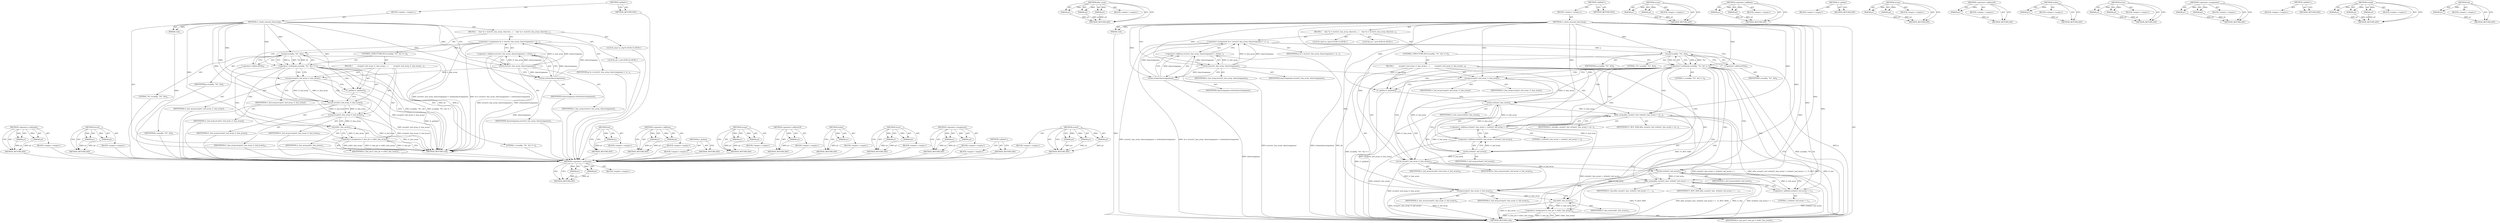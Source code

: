 digraph "eol" {
vulnerable_84 [label=<(METHOD,&lt;operator&gt;.notEquals)>];
vulnerable_85 [label=<(PARAM,p1)>];
vulnerable_86 [label=<(PARAM,p2)>];
vulnerable_87 [label=<(BLOCK,&lt;empty&gt;,&lt;empty&gt;)>];
vulnerable_88 [label=<(METHOD_RETURN,ANY)>];
vulnerable_107 [label=<(METHOD,strcat)>];
vulnerable_108 [label=<(PARAM,p1)>];
vulnerable_109 [label=<(PARAM,p2)>];
vulnerable_110 [label=<(BLOCK,&lt;empty&gt;,&lt;empty&gt;)>];
vulnerable_111 [label=<(METHOD_RETURN,ANY)>];
vulnerable_6 [label=<(METHOD,&lt;global&gt;)<SUB>1</SUB>>];
vulnerable_7 [label=<(BLOCK,&lt;empty&gt;,&lt;empty&gt;)<SUB>1</SUB>>];
vulnerable_8 [label=<(METHOD,t1_check_unusual_charstring)<SUB>1</SUB>>];
vulnerable_9 [label=<(PARAM,void)<SUB>1</SUB>>];
vulnerable_10 [label=<(BLOCK,{
    char *p = strstr(t1_line_array, charstrin...,{
    char *p = strstr(t1_line_array, charstrin...)<SUB>2</SUB>>];
vulnerable_11 [label="<(LOCAL,char* p: char*)<SUB>3</SUB>>"];
vulnerable_12 [label=<(&lt;operator&gt;.assignment,*p = strstr(t1_line_array, charstringname) + st...)<SUB>3</SUB>>];
vulnerable_13 [label=<(IDENTIFIER,p,*p = strstr(t1_line_array, charstringname) + st...)<SUB>3</SUB>>];
vulnerable_14 [label=<(&lt;operator&gt;.addition,strstr(t1_line_array, charstringname) + strlen(...)<SUB>3</SUB>>];
vulnerable_15 [label=<(strstr,strstr(t1_line_array, charstringname))<SUB>3</SUB>>];
vulnerable_16 [label=<(IDENTIFIER,t1_line_array,strstr(t1_line_array, charstringname))<SUB>3</SUB>>];
vulnerable_17 [label=<(IDENTIFIER,charstringname,strstr(t1_line_array, charstringname))<SUB>3</SUB>>];
vulnerable_18 [label=<(strlen,strlen(charstringname))<SUB>3</SUB>>];
vulnerable_19 [label=<(IDENTIFIER,charstringname,strlen(charstringname))<SUB>3</SUB>>];
vulnerable_20 [label="<(LOCAL,int i: int)<SUB>4</SUB>>"];
vulnerable_21 [label=<(CONTROL_STRUCTURE,IF,if (sscanf(p, &quot;%i&quot;, &amp;i) != 1))<SUB>6</SUB>>];
vulnerable_22 [label=<(&lt;operator&gt;.notEquals,sscanf(p, &quot;%i&quot;, &amp;i) != 1)<SUB>6</SUB>>];
vulnerable_23 [label=<(sscanf,sscanf(p, &quot;%i&quot;, &amp;i))<SUB>6</SUB>>];
vulnerable_24 [label=<(IDENTIFIER,p,sscanf(p, &quot;%i&quot;, &amp;i))<SUB>6</SUB>>];
vulnerable_25 [label=<(LITERAL,&quot;%i&quot;,sscanf(p, &quot;%i&quot;, &amp;i))<SUB>6</SUB>>];
vulnerable_26 [label=<(&lt;operator&gt;.addressOf,&amp;i)<SUB>6</SUB>>];
vulnerable_27 [label=<(IDENTIFIER,i,sscanf(p, &quot;%i&quot;, &amp;i))<SUB>6</SUB>>];
vulnerable_28 [label=<(LITERAL,1,sscanf(p, &quot;%i&quot;, &amp;i) != 1)<SUB>6</SUB>>];
vulnerable_29 [label=<(BLOCK,{
         strcpy(t1_buf_array, t1_line_array);...,{
         strcpy(t1_buf_array, t1_line_array);...)<SUB>6</SUB>>];
vulnerable_30 [label=<(strcpy,strcpy(t1_buf_array, t1_line_array))<SUB>7</SUB>>];
vulnerable_31 [label=<(IDENTIFIER,t1_buf_array,strcpy(t1_buf_array, t1_line_array))<SUB>7</SUB>>];
vulnerable_32 [label=<(IDENTIFIER,t1_line_array,strcpy(t1_buf_array, t1_line_array))<SUB>7</SUB>>];
vulnerable_33 [label=<(t1_getline,t1_getline())<SUB>8</SUB>>];
vulnerable_34 [label=<(strcat,strcat(t1_buf_array, t1_line_array))<SUB>9</SUB>>];
vulnerable_35 [label=<(IDENTIFIER,t1_buf_array,strcat(t1_buf_array, t1_line_array))<SUB>9</SUB>>];
vulnerable_36 [label=<(IDENTIFIER,t1_line_array,strcat(t1_buf_array, t1_line_array))<SUB>9</SUB>>];
vulnerable_37 [label=<(strcpy,strcpy(t1_line_array, t1_buf_array))<SUB>10</SUB>>];
vulnerable_38 [label=<(IDENTIFIER,t1_line_array,strcpy(t1_line_array, t1_buf_array))<SUB>10</SUB>>];
vulnerable_39 [label=<(IDENTIFIER,t1_buf_array,strcpy(t1_line_array, t1_buf_array))<SUB>10</SUB>>];
vulnerable_40 [label=<(&lt;operator&gt;.assignment,t1_line_ptr = eol(t1_line_array))<SUB>11</SUB>>];
vulnerable_41 [label=<(IDENTIFIER,t1_line_ptr,t1_line_ptr = eol(t1_line_array))<SUB>11</SUB>>];
vulnerable_42 [label=<(eol,eol(t1_line_array))<SUB>11</SUB>>];
vulnerable_43 [label=<(IDENTIFIER,t1_line_array,eol(t1_line_array))<SUB>11</SUB>>];
vulnerable_44 [label=<(METHOD_RETURN,void)<SUB>1</SUB>>];
vulnerable_46 [label=<(METHOD_RETURN,ANY)<SUB>1</SUB>>];
vulnerable_112 [label=<(METHOD,eol)>];
vulnerable_113 [label=<(PARAM,p1)>];
vulnerable_114 [label=<(BLOCK,&lt;empty&gt;,&lt;empty&gt;)>];
vulnerable_115 [label=<(METHOD_RETURN,ANY)>];
vulnerable_70 [label=<(METHOD,&lt;operator&gt;.addition)>];
vulnerable_71 [label=<(PARAM,p1)>];
vulnerable_72 [label=<(PARAM,p2)>];
vulnerable_73 [label=<(BLOCK,&lt;empty&gt;,&lt;empty&gt;)>];
vulnerable_74 [label=<(METHOD_RETURN,ANY)>];
vulnerable_104 [label=<(METHOD,t1_getline)>];
vulnerable_105 [label=<(BLOCK,&lt;empty&gt;,&lt;empty&gt;)>];
vulnerable_106 [label=<(METHOD_RETURN,ANY)>];
vulnerable_99 [label=<(METHOD,strcpy)>];
vulnerable_100 [label=<(PARAM,p1)>];
vulnerable_101 [label=<(PARAM,p2)>];
vulnerable_102 [label=<(BLOCK,&lt;empty&gt;,&lt;empty&gt;)>];
vulnerable_103 [label=<(METHOD_RETURN,ANY)>];
vulnerable_95 [label=<(METHOD,&lt;operator&gt;.addressOf)>];
vulnerable_96 [label=<(PARAM,p1)>];
vulnerable_97 [label=<(BLOCK,&lt;empty&gt;,&lt;empty&gt;)>];
vulnerable_98 [label=<(METHOD_RETURN,ANY)>];
vulnerable_80 [label=<(METHOD,strlen)>];
vulnerable_81 [label=<(PARAM,p1)>];
vulnerable_82 [label=<(BLOCK,&lt;empty&gt;,&lt;empty&gt;)>];
vulnerable_83 [label=<(METHOD_RETURN,ANY)>];
vulnerable_75 [label=<(METHOD,strstr)>];
vulnerable_76 [label=<(PARAM,p1)>];
vulnerable_77 [label=<(PARAM,p2)>];
vulnerable_78 [label=<(BLOCK,&lt;empty&gt;,&lt;empty&gt;)>];
vulnerable_79 [label=<(METHOD_RETURN,ANY)>];
vulnerable_65 [label=<(METHOD,&lt;operator&gt;.assignment)>];
vulnerable_66 [label=<(PARAM,p1)>];
vulnerable_67 [label=<(PARAM,p2)>];
vulnerable_68 [label=<(BLOCK,&lt;empty&gt;,&lt;empty&gt;)>];
vulnerable_69 [label=<(METHOD_RETURN,ANY)>];
vulnerable_59 [label=<(METHOD,&lt;global&gt;)<SUB>1</SUB>>];
vulnerable_60 [label=<(BLOCK,&lt;empty&gt;,&lt;empty&gt;)>];
vulnerable_61 [label=<(METHOD_RETURN,ANY)>];
vulnerable_89 [label=<(METHOD,sscanf)>];
vulnerable_90 [label=<(PARAM,p1)>];
vulnerable_91 [label=<(PARAM,p2)>];
vulnerable_92 [label=<(PARAM,p3)>];
vulnerable_93 [label=<(BLOCK,&lt;empty&gt;,&lt;empty&gt;)>];
vulnerable_94 [label=<(METHOD_RETURN,ANY)>];
fixed_101 [label=<(METHOD,&lt;operator&gt;.notEquals)>];
fixed_102 [label=<(PARAM,p1)>];
fixed_103 [label=<(PARAM,p2)>];
fixed_104 [label=<(BLOCK,&lt;empty&gt;,&lt;empty&gt;)>];
fixed_105 [label=<(METHOD_RETURN,ANY)>];
fixed_124 [label=<(METHOD,alloc_array)>];
fixed_125 [label=<(PARAM,p1)>];
fixed_126 [label=<(PARAM,p2)>];
fixed_127 [label=<(PARAM,p3)>];
fixed_128 [label=<(BLOCK,&lt;empty&gt;,&lt;empty&gt;)>];
fixed_129 [label=<(METHOD_RETURN,ANY)>];
fixed_6 [label=<(METHOD,&lt;global&gt;)<SUB>1</SUB>>];
fixed_7 [label=<(BLOCK,&lt;empty&gt;,&lt;empty&gt;)<SUB>1</SUB>>];
fixed_8 [label=<(METHOD,t1_check_unusual_charstring)<SUB>1</SUB>>];
fixed_9 [label=<(PARAM,void)<SUB>1</SUB>>];
fixed_10 [label=<(BLOCK,{
    char *p = strstr(t1_line_array, charstrin...,{
    char *p = strstr(t1_line_array, charstrin...)<SUB>2</SUB>>];
fixed_11 [label="<(LOCAL,char* p: char*)<SUB>3</SUB>>"];
fixed_12 [label=<(&lt;operator&gt;.assignment,*p = strstr(t1_line_array, charstringname) + st...)<SUB>3</SUB>>];
fixed_13 [label=<(IDENTIFIER,p,*p = strstr(t1_line_array, charstringname) + st...)<SUB>3</SUB>>];
fixed_14 [label=<(&lt;operator&gt;.addition,strstr(t1_line_array, charstringname) + strlen(...)<SUB>3</SUB>>];
fixed_15 [label=<(strstr,strstr(t1_line_array, charstringname))<SUB>3</SUB>>];
fixed_16 [label=<(IDENTIFIER,t1_line_array,strstr(t1_line_array, charstringname))<SUB>3</SUB>>];
fixed_17 [label=<(IDENTIFIER,charstringname,strstr(t1_line_array, charstringname))<SUB>3</SUB>>];
fixed_18 [label=<(strlen,strlen(charstringname))<SUB>3</SUB>>];
fixed_19 [label=<(IDENTIFIER,charstringname,strlen(charstringname))<SUB>3</SUB>>];
fixed_20 [label="<(LOCAL,int i: int)<SUB>4</SUB>>"];
fixed_21 [label=<(CONTROL_STRUCTURE,IF,if (sscanf(p, &quot;%i&quot;, &amp;i) != 1))<SUB>6</SUB>>];
fixed_22 [label=<(&lt;operator&gt;.notEquals,sscanf(p, &quot;%i&quot;, &amp;i) != 1)<SUB>6</SUB>>];
fixed_23 [label=<(sscanf,sscanf(p, &quot;%i&quot;, &amp;i))<SUB>6</SUB>>];
fixed_24 [label=<(IDENTIFIER,p,sscanf(p, &quot;%i&quot;, &amp;i))<SUB>6</SUB>>];
fixed_25 [label=<(LITERAL,&quot;%i&quot;,sscanf(p, &quot;%i&quot;, &amp;i))<SUB>6</SUB>>];
fixed_26 [label=<(&lt;operator&gt;.addressOf,&amp;i)<SUB>6</SUB>>];
fixed_27 [label=<(IDENTIFIER,i,sscanf(p, &quot;%i&quot;, &amp;i))<SUB>6</SUB>>];
fixed_28 [label=<(LITERAL,1,sscanf(p, &quot;%i&quot;, &amp;i) != 1)<SUB>6</SUB>>];
fixed_29 [label=<(BLOCK,{
         strcpy(t1_buf_array, t1_line_array);...,{
         strcpy(t1_buf_array, t1_line_array);...)<SUB>6</SUB>>];
fixed_30 [label=<(strcpy,strcpy(t1_buf_array, t1_line_array))<SUB>7</SUB>>];
fixed_31 [label=<(IDENTIFIER,t1_buf_array,strcpy(t1_buf_array, t1_line_array))<SUB>7</SUB>>];
fixed_32 [label=<(IDENTIFIER,t1_line_array,strcpy(t1_buf_array, t1_line_array))<SUB>7</SUB>>];
fixed_33 [label=<(t1_getline,t1_getline())<SUB>8</SUB>>];
fixed_34 [label=<(alloc_array,alloc_array(t1_buf, strlen(t1_line_array) + str...)<SUB>9</SUB>>];
fixed_35 [label=<(IDENTIFIER,t1_buf,alloc_array(t1_buf, strlen(t1_line_array) + str...)<SUB>9</SUB>>];
fixed_36 [label=<(&lt;operator&gt;.addition,strlen(t1_line_array) + strlen(t1_buf_array) + 1)<SUB>9</SUB>>];
fixed_37 [label=<(&lt;operator&gt;.addition,strlen(t1_line_array) + strlen(t1_buf_array))<SUB>9</SUB>>];
fixed_38 [label=<(strlen,strlen(t1_line_array))<SUB>9</SUB>>];
fixed_39 [label=<(IDENTIFIER,t1_line_array,strlen(t1_line_array))<SUB>9</SUB>>];
fixed_40 [label=<(strlen,strlen(t1_buf_array))<SUB>9</SUB>>];
fixed_41 [label=<(IDENTIFIER,t1_buf_array,strlen(t1_buf_array))<SUB>9</SUB>>];
fixed_42 [label=<(LITERAL,1,strlen(t1_line_array) + strlen(t1_buf_array) + 1)<SUB>9</SUB>>];
fixed_43 [label=<(IDENTIFIER,T1_BUF_SIZE,alloc_array(t1_buf, strlen(t1_line_array) + str...)<SUB>9</SUB>>];
fixed_44 [label=<(strcat,strcat(t1_buf_array, t1_line_array))<SUB>10</SUB>>];
fixed_45 [label=<(IDENTIFIER,t1_buf_array,strcat(t1_buf_array, t1_line_array))<SUB>10</SUB>>];
fixed_46 [label=<(IDENTIFIER,t1_line_array,strcat(t1_buf_array, t1_line_array))<SUB>10</SUB>>];
fixed_47 [label=<(alloc_array,alloc_array(t1_line, strlen(t1_buf_array) + 1, ...)<SUB>11</SUB>>];
fixed_48 [label=<(IDENTIFIER,t1_line,alloc_array(t1_line, strlen(t1_buf_array) + 1, ...)<SUB>11</SUB>>];
fixed_49 [label=<(&lt;operator&gt;.addition,strlen(t1_buf_array) + 1)<SUB>11</SUB>>];
fixed_50 [label=<(strlen,strlen(t1_buf_array))<SUB>11</SUB>>];
fixed_51 [label=<(IDENTIFIER,t1_buf_array,strlen(t1_buf_array))<SUB>11</SUB>>];
fixed_52 [label=<(LITERAL,1,strlen(t1_buf_array) + 1)<SUB>11</SUB>>];
fixed_53 [label=<(IDENTIFIER,T1_BUF_SIZE,alloc_array(t1_line, strlen(t1_buf_array) + 1, ...)<SUB>11</SUB>>];
fixed_54 [label=<(strcpy,strcpy(t1_line_array, t1_buf_array))<SUB>12</SUB>>];
fixed_55 [label=<(IDENTIFIER,t1_line_array,strcpy(t1_line_array, t1_buf_array))<SUB>12</SUB>>];
fixed_56 [label=<(IDENTIFIER,t1_buf_array,strcpy(t1_line_array, t1_buf_array))<SUB>12</SUB>>];
fixed_57 [label=<(&lt;operator&gt;.assignment,t1_line_ptr = eol(t1_line_array))<SUB>13</SUB>>];
fixed_58 [label=<(IDENTIFIER,t1_line_ptr,t1_line_ptr = eol(t1_line_array))<SUB>13</SUB>>];
fixed_59 [label=<(eol,eol(t1_line_array))<SUB>13</SUB>>];
fixed_60 [label=<(IDENTIFIER,t1_line_array,eol(t1_line_array))<SUB>13</SUB>>];
fixed_61 [label=<(METHOD_RETURN,void)<SUB>1</SUB>>];
fixed_63 [label=<(METHOD_RETURN,ANY)<SUB>1</SUB>>];
fixed_130 [label=<(METHOD,strcat)>];
fixed_131 [label=<(PARAM,p1)>];
fixed_132 [label=<(PARAM,p2)>];
fixed_133 [label=<(BLOCK,&lt;empty&gt;,&lt;empty&gt;)>];
fixed_134 [label=<(METHOD_RETURN,ANY)>];
fixed_87 [label=<(METHOD,&lt;operator&gt;.addition)>];
fixed_88 [label=<(PARAM,p1)>];
fixed_89 [label=<(PARAM,p2)>];
fixed_90 [label=<(BLOCK,&lt;empty&gt;,&lt;empty&gt;)>];
fixed_91 [label=<(METHOD_RETURN,ANY)>];
fixed_121 [label=<(METHOD,t1_getline)>];
fixed_122 [label=<(BLOCK,&lt;empty&gt;,&lt;empty&gt;)>];
fixed_123 [label=<(METHOD_RETURN,ANY)>];
fixed_116 [label=<(METHOD,strcpy)>];
fixed_117 [label=<(PARAM,p1)>];
fixed_118 [label=<(PARAM,p2)>];
fixed_119 [label=<(BLOCK,&lt;empty&gt;,&lt;empty&gt;)>];
fixed_120 [label=<(METHOD_RETURN,ANY)>];
fixed_112 [label=<(METHOD,&lt;operator&gt;.addressOf)>];
fixed_113 [label=<(PARAM,p1)>];
fixed_114 [label=<(BLOCK,&lt;empty&gt;,&lt;empty&gt;)>];
fixed_115 [label=<(METHOD_RETURN,ANY)>];
fixed_97 [label=<(METHOD,strlen)>];
fixed_98 [label=<(PARAM,p1)>];
fixed_99 [label=<(BLOCK,&lt;empty&gt;,&lt;empty&gt;)>];
fixed_100 [label=<(METHOD_RETURN,ANY)>];
fixed_92 [label=<(METHOD,strstr)>];
fixed_93 [label=<(PARAM,p1)>];
fixed_94 [label=<(PARAM,p2)>];
fixed_95 [label=<(BLOCK,&lt;empty&gt;,&lt;empty&gt;)>];
fixed_96 [label=<(METHOD_RETURN,ANY)>];
fixed_82 [label=<(METHOD,&lt;operator&gt;.assignment)>];
fixed_83 [label=<(PARAM,p1)>];
fixed_84 [label=<(PARAM,p2)>];
fixed_85 [label=<(BLOCK,&lt;empty&gt;,&lt;empty&gt;)>];
fixed_86 [label=<(METHOD_RETURN,ANY)>];
fixed_76 [label=<(METHOD,&lt;global&gt;)<SUB>1</SUB>>];
fixed_77 [label=<(BLOCK,&lt;empty&gt;,&lt;empty&gt;)>];
fixed_78 [label=<(METHOD_RETURN,ANY)>];
fixed_106 [label=<(METHOD,sscanf)>];
fixed_107 [label=<(PARAM,p1)>];
fixed_108 [label=<(PARAM,p2)>];
fixed_109 [label=<(PARAM,p3)>];
fixed_110 [label=<(BLOCK,&lt;empty&gt;,&lt;empty&gt;)>];
fixed_111 [label=<(METHOD_RETURN,ANY)>];
fixed_135 [label=<(METHOD,eol)>];
fixed_136 [label=<(PARAM,p1)>];
fixed_137 [label=<(BLOCK,&lt;empty&gt;,&lt;empty&gt;)>];
fixed_138 [label=<(METHOD_RETURN,ANY)>];
vulnerable_84 -> vulnerable_85  [key=0, label="AST: "];
vulnerable_84 -> vulnerable_85  [key=1, label="DDG: "];
vulnerable_84 -> vulnerable_87  [key=0, label="AST: "];
vulnerable_84 -> vulnerable_86  [key=0, label="AST: "];
vulnerable_84 -> vulnerable_86  [key=1, label="DDG: "];
vulnerable_84 -> vulnerable_88  [key=0, label="AST: "];
vulnerable_84 -> vulnerable_88  [key=1, label="CFG: "];
vulnerable_85 -> vulnerable_88  [key=0, label="DDG: p1"];
vulnerable_86 -> vulnerable_88  [key=0, label="DDG: p2"];
vulnerable_87 -> fixed_101  [key=0];
vulnerable_88 -> fixed_101  [key=0];
vulnerable_107 -> vulnerable_108  [key=0, label="AST: "];
vulnerable_107 -> vulnerable_108  [key=1, label="DDG: "];
vulnerable_107 -> vulnerable_110  [key=0, label="AST: "];
vulnerable_107 -> vulnerable_109  [key=0, label="AST: "];
vulnerable_107 -> vulnerable_109  [key=1, label="DDG: "];
vulnerable_107 -> vulnerable_111  [key=0, label="AST: "];
vulnerable_107 -> vulnerable_111  [key=1, label="CFG: "];
vulnerable_108 -> vulnerable_111  [key=0, label="DDG: p1"];
vulnerable_109 -> vulnerable_111  [key=0, label="DDG: p2"];
vulnerable_110 -> fixed_101  [key=0];
vulnerable_111 -> fixed_101  [key=0];
vulnerable_6 -> vulnerable_7  [key=0, label="AST: "];
vulnerable_6 -> vulnerable_46  [key=0, label="AST: "];
vulnerable_6 -> vulnerable_46  [key=1, label="CFG: "];
vulnerable_7 -> vulnerable_8  [key=0, label="AST: "];
vulnerable_8 -> vulnerable_9  [key=0, label="AST: "];
vulnerable_8 -> vulnerable_9  [key=1, label="DDG: "];
vulnerable_8 -> vulnerable_10  [key=0, label="AST: "];
vulnerable_8 -> vulnerable_44  [key=0, label="AST: "];
vulnerable_8 -> vulnerable_15  [key=0, label="CFG: "];
vulnerable_8 -> vulnerable_15  [key=1, label="DDG: "];
vulnerable_8 -> vulnerable_22  [key=0, label="DDG: "];
vulnerable_8 -> vulnerable_33  [key=0, label="DDG: "];
vulnerable_8 -> vulnerable_18  [key=0, label="DDG: "];
vulnerable_8 -> vulnerable_23  [key=0, label="DDG: "];
vulnerable_8 -> vulnerable_30  [key=0, label="DDG: "];
vulnerable_8 -> vulnerable_34  [key=0, label="DDG: "];
vulnerable_8 -> vulnerable_37  [key=0, label="DDG: "];
vulnerable_8 -> vulnerable_42  [key=0, label="DDG: "];
vulnerable_9 -> vulnerable_44  [key=0, label="DDG: "];
vulnerable_10 -> vulnerable_11  [key=0, label="AST: "];
vulnerable_10 -> vulnerable_12  [key=0, label="AST: "];
vulnerable_10 -> vulnerable_20  [key=0, label="AST: "];
vulnerable_10 -> vulnerable_21  [key=0, label="AST: "];
vulnerable_11 -> fixed_101  [key=0];
vulnerable_12 -> vulnerable_13  [key=0, label="AST: "];
vulnerable_12 -> vulnerable_14  [key=0, label="AST: "];
vulnerable_12 -> vulnerable_26  [key=0, label="CFG: "];
vulnerable_12 -> vulnerable_44  [key=0, label="DDG: strstr(t1_line_array, charstringname) + strlen(charstringname)"];
vulnerable_12 -> vulnerable_44  [key=1, label="DDG: *p = strstr(t1_line_array, charstringname) + strlen(charstringname)"];
vulnerable_12 -> vulnerable_23  [key=0, label="DDG: p"];
vulnerable_13 -> fixed_101  [key=0];
vulnerable_14 -> vulnerable_15  [key=0, label="AST: "];
vulnerable_14 -> vulnerable_18  [key=0, label="AST: "];
vulnerable_14 -> vulnerable_12  [key=0, label="CFG: "];
vulnerable_14 -> vulnerable_44  [key=0, label="DDG: strstr(t1_line_array, charstringname)"];
vulnerable_14 -> vulnerable_44  [key=1, label="DDG: strlen(charstringname)"];
vulnerable_15 -> vulnerable_16  [key=0, label="AST: "];
vulnerable_15 -> vulnerable_17  [key=0, label="AST: "];
vulnerable_15 -> vulnerable_18  [key=0, label="CFG: "];
vulnerable_15 -> vulnerable_18  [key=1, label="DDG: charstringname"];
vulnerable_15 -> vulnerable_12  [key=0, label="DDG: t1_line_array"];
vulnerable_15 -> vulnerable_12  [key=1, label="DDG: charstringname"];
vulnerable_15 -> vulnerable_14  [key=0, label="DDG: t1_line_array"];
vulnerable_15 -> vulnerable_14  [key=1, label="DDG: charstringname"];
vulnerable_15 -> vulnerable_30  [key=0, label="DDG: t1_line_array"];
vulnerable_16 -> fixed_101  [key=0];
vulnerable_17 -> fixed_101  [key=0];
vulnerable_18 -> vulnerable_19  [key=0, label="AST: "];
vulnerable_18 -> vulnerable_14  [key=0, label="CFG: "];
vulnerable_18 -> vulnerable_14  [key=1, label="DDG: charstringname"];
vulnerable_18 -> vulnerable_44  [key=0, label="DDG: charstringname"];
vulnerable_18 -> vulnerable_12  [key=0, label="DDG: charstringname"];
vulnerable_19 -> fixed_101  [key=0];
vulnerable_20 -> fixed_101  [key=0];
vulnerable_21 -> vulnerable_22  [key=0, label="AST: "];
vulnerable_21 -> vulnerable_29  [key=0, label="AST: "];
vulnerable_22 -> vulnerable_23  [key=0, label="AST: "];
vulnerable_22 -> vulnerable_28  [key=0, label="AST: "];
vulnerable_22 -> vulnerable_44  [key=0, label="CFG: "];
vulnerable_22 -> vulnerable_44  [key=1, label="DDG: sscanf(p, &quot;%i&quot;, &amp;i)"];
vulnerable_22 -> vulnerable_44  [key=2, label="DDG: sscanf(p, &quot;%i&quot;, &amp;i) != 1"];
vulnerable_22 -> vulnerable_30  [key=0, label="CFG: "];
vulnerable_22 -> vulnerable_30  [key=1, label="CDG: "];
vulnerable_22 -> vulnerable_40  [key=0, label="CDG: "];
vulnerable_22 -> vulnerable_34  [key=0, label="CDG: "];
vulnerable_22 -> vulnerable_33  [key=0, label="CDG: "];
vulnerable_22 -> vulnerable_42  [key=0, label="CDG: "];
vulnerable_22 -> vulnerable_37  [key=0, label="CDG: "];
vulnerable_23 -> vulnerable_24  [key=0, label="AST: "];
vulnerable_23 -> vulnerable_25  [key=0, label="AST: "];
vulnerable_23 -> vulnerable_26  [key=0, label="AST: "];
vulnerable_23 -> vulnerable_22  [key=0, label="CFG: "];
vulnerable_23 -> vulnerable_22  [key=1, label="DDG: p"];
vulnerable_23 -> vulnerable_22  [key=2, label="DDG: &quot;%i&quot;"];
vulnerable_23 -> vulnerable_22  [key=3, label="DDG: &amp;i"];
vulnerable_23 -> vulnerable_44  [key=0, label="DDG: p"];
vulnerable_23 -> vulnerable_44  [key=1, label="DDG: &amp;i"];
vulnerable_24 -> fixed_101  [key=0];
vulnerable_25 -> fixed_101  [key=0];
vulnerable_26 -> vulnerable_27  [key=0, label="AST: "];
vulnerable_26 -> vulnerable_23  [key=0, label="CFG: "];
vulnerable_27 -> fixed_101  [key=0];
vulnerable_28 -> fixed_101  [key=0];
vulnerable_29 -> vulnerable_30  [key=0, label="AST: "];
vulnerable_29 -> vulnerable_33  [key=0, label="AST: "];
vulnerable_29 -> vulnerable_34  [key=0, label="AST: "];
vulnerable_29 -> vulnerable_37  [key=0, label="AST: "];
vulnerable_29 -> vulnerable_40  [key=0, label="AST: "];
vulnerable_30 -> vulnerable_31  [key=0, label="AST: "];
vulnerable_30 -> vulnerable_32  [key=0, label="AST: "];
vulnerable_30 -> vulnerable_33  [key=0, label="CFG: "];
vulnerable_30 -> vulnerable_44  [key=0, label="DDG: strcpy(t1_buf_array, t1_line_array)"];
vulnerable_30 -> vulnerable_34  [key=0, label="DDG: t1_buf_array"];
vulnerable_30 -> vulnerable_34  [key=1, label="DDG: t1_line_array"];
vulnerable_31 -> fixed_101  [key=0];
vulnerable_32 -> fixed_101  [key=0];
vulnerable_33 -> vulnerable_34  [key=0, label="CFG: "];
vulnerable_33 -> vulnerable_44  [key=0, label="DDG: t1_getline()"];
vulnerable_34 -> vulnerable_35  [key=0, label="AST: "];
vulnerable_34 -> vulnerable_36  [key=0, label="AST: "];
vulnerable_34 -> vulnerable_37  [key=0, label="CFG: "];
vulnerable_34 -> vulnerable_37  [key=1, label="DDG: t1_line_array"];
vulnerable_34 -> vulnerable_37  [key=2, label="DDG: t1_buf_array"];
vulnerable_34 -> vulnerable_44  [key=0, label="DDG: strcat(t1_buf_array, t1_line_array)"];
vulnerable_35 -> fixed_101  [key=0];
vulnerable_36 -> fixed_101  [key=0];
vulnerable_37 -> vulnerable_38  [key=0, label="AST: "];
vulnerable_37 -> vulnerable_39  [key=0, label="AST: "];
vulnerable_37 -> vulnerable_42  [key=0, label="CFG: "];
vulnerable_37 -> vulnerable_42  [key=1, label="DDG: t1_line_array"];
vulnerable_37 -> vulnerable_44  [key=0, label="DDG: t1_buf_array"];
vulnerable_37 -> vulnerable_44  [key=1, label="DDG: strcpy(t1_line_array, t1_buf_array)"];
vulnerable_38 -> fixed_101  [key=0];
vulnerable_39 -> fixed_101  [key=0];
vulnerable_40 -> vulnerable_41  [key=0, label="AST: "];
vulnerable_40 -> vulnerable_42  [key=0, label="AST: "];
vulnerable_40 -> vulnerable_44  [key=0, label="CFG: "];
vulnerable_40 -> vulnerable_44  [key=1, label="DDG: eol(t1_line_array)"];
vulnerable_40 -> vulnerable_44  [key=2, label="DDG: t1_line_ptr = eol(t1_line_array)"];
vulnerable_40 -> vulnerable_44  [key=3, label="DDG: t1_line_ptr"];
vulnerable_41 -> fixed_101  [key=0];
vulnerable_42 -> vulnerable_43  [key=0, label="AST: "];
vulnerable_42 -> vulnerable_40  [key=0, label="CFG: "];
vulnerable_42 -> vulnerable_40  [key=1, label="DDG: t1_line_array"];
vulnerable_42 -> vulnerable_44  [key=0, label="DDG: t1_line_array"];
vulnerable_43 -> fixed_101  [key=0];
vulnerable_44 -> fixed_101  [key=0];
vulnerable_46 -> fixed_101  [key=0];
vulnerable_112 -> vulnerable_113  [key=0, label="AST: "];
vulnerable_112 -> vulnerable_113  [key=1, label="DDG: "];
vulnerable_112 -> vulnerable_114  [key=0, label="AST: "];
vulnerable_112 -> vulnerable_115  [key=0, label="AST: "];
vulnerable_112 -> vulnerable_115  [key=1, label="CFG: "];
vulnerable_113 -> vulnerable_115  [key=0, label="DDG: p1"];
vulnerable_114 -> fixed_101  [key=0];
vulnerable_115 -> fixed_101  [key=0];
vulnerable_70 -> vulnerable_71  [key=0, label="AST: "];
vulnerable_70 -> vulnerable_71  [key=1, label="DDG: "];
vulnerable_70 -> vulnerable_73  [key=0, label="AST: "];
vulnerable_70 -> vulnerable_72  [key=0, label="AST: "];
vulnerable_70 -> vulnerable_72  [key=1, label="DDG: "];
vulnerable_70 -> vulnerable_74  [key=0, label="AST: "];
vulnerable_70 -> vulnerable_74  [key=1, label="CFG: "];
vulnerable_71 -> vulnerable_74  [key=0, label="DDG: p1"];
vulnerable_72 -> vulnerable_74  [key=0, label="DDG: p2"];
vulnerable_73 -> fixed_101  [key=0];
vulnerable_74 -> fixed_101  [key=0];
vulnerable_104 -> vulnerable_105  [key=0, label="AST: "];
vulnerable_104 -> vulnerable_106  [key=0, label="AST: "];
vulnerable_104 -> vulnerable_106  [key=1, label="CFG: "];
vulnerable_105 -> fixed_101  [key=0];
vulnerable_106 -> fixed_101  [key=0];
vulnerable_99 -> vulnerable_100  [key=0, label="AST: "];
vulnerable_99 -> vulnerable_100  [key=1, label="DDG: "];
vulnerable_99 -> vulnerable_102  [key=0, label="AST: "];
vulnerable_99 -> vulnerable_101  [key=0, label="AST: "];
vulnerable_99 -> vulnerable_101  [key=1, label="DDG: "];
vulnerable_99 -> vulnerable_103  [key=0, label="AST: "];
vulnerable_99 -> vulnerable_103  [key=1, label="CFG: "];
vulnerable_100 -> vulnerable_103  [key=0, label="DDG: p1"];
vulnerable_101 -> vulnerable_103  [key=0, label="DDG: p2"];
vulnerable_102 -> fixed_101  [key=0];
vulnerable_103 -> fixed_101  [key=0];
vulnerable_95 -> vulnerable_96  [key=0, label="AST: "];
vulnerable_95 -> vulnerable_96  [key=1, label="DDG: "];
vulnerable_95 -> vulnerable_97  [key=0, label="AST: "];
vulnerable_95 -> vulnerable_98  [key=0, label="AST: "];
vulnerable_95 -> vulnerable_98  [key=1, label="CFG: "];
vulnerable_96 -> vulnerable_98  [key=0, label="DDG: p1"];
vulnerable_97 -> fixed_101  [key=0];
vulnerable_98 -> fixed_101  [key=0];
vulnerable_80 -> vulnerable_81  [key=0, label="AST: "];
vulnerable_80 -> vulnerable_81  [key=1, label="DDG: "];
vulnerable_80 -> vulnerable_82  [key=0, label="AST: "];
vulnerable_80 -> vulnerable_83  [key=0, label="AST: "];
vulnerable_80 -> vulnerable_83  [key=1, label="CFG: "];
vulnerable_81 -> vulnerable_83  [key=0, label="DDG: p1"];
vulnerable_82 -> fixed_101  [key=0];
vulnerable_83 -> fixed_101  [key=0];
vulnerable_75 -> vulnerable_76  [key=0, label="AST: "];
vulnerable_75 -> vulnerable_76  [key=1, label="DDG: "];
vulnerable_75 -> vulnerable_78  [key=0, label="AST: "];
vulnerable_75 -> vulnerable_77  [key=0, label="AST: "];
vulnerable_75 -> vulnerable_77  [key=1, label="DDG: "];
vulnerable_75 -> vulnerable_79  [key=0, label="AST: "];
vulnerable_75 -> vulnerable_79  [key=1, label="CFG: "];
vulnerable_76 -> vulnerable_79  [key=0, label="DDG: p1"];
vulnerable_77 -> vulnerable_79  [key=0, label="DDG: p2"];
vulnerable_78 -> fixed_101  [key=0];
vulnerable_79 -> fixed_101  [key=0];
vulnerable_65 -> vulnerable_66  [key=0, label="AST: "];
vulnerable_65 -> vulnerable_66  [key=1, label="DDG: "];
vulnerable_65 -> vulnerable_68  [key=0, label="AST: "];
vulnerable_65 -> vulnerable_67  [key=0, label="AST: "];
vulnerable_65 -> vulnerable_67  [key=1, label="DDG: "];
vulnerable_65 -> vulnerable_69  [key=0, label="AST: "];
vulnerable_65 -> vulnerable_69  [key=1, label="CFG: "];
vulnerable_66 -> vulnerable_69  [key=0, label="DDG: p1"];
vulnerable_67 -> vulnerable_69  [key=0, label="DDG: p2"];
vulnerable_68 -> fixed_101  [key=0];
vulnerable_69 -> fixed_101  [key=0];
vulnerable_59 -> vulnerable_60  [key=0, label="AST: "];
vulnerable_59 -> vulnerable_61  [key=0, label="AST: "];
vulnerable_59 -> vulnerable_61  [key=1, label="CFG: "];
vulnerable_60 -> fixed_101  [key=0];
vulnerable_61 -> fixed_101  [key=0];
vulnerable_89 -> vulnerable_90  [key=0, label="AST: "];
vulnerable_89 -> vulnerable_90  [key=1, label="DDG: "];
vulnerable_89 -> vulnerable_93  [key=0, label="AST: "];
vulnerable_89 -> vulnerable_91  [key=0, label="AST: "];
vulnerable_89 -> vulnerable_91  [key=1, label="DDG: "];
vulnerable_89 -> vulnerable_94  [key=0, label="AST: "];
vulnerable_89 -> vulnerable_94  [key=1, label="CFG: "];
vulnerable_89 -> vulnerable_92  [key=0, label="AST: "];
vulnerable_89 -> vulnerable_92  [key=1, label="DDG: "];
vulnerable_90 -> vulnerable_94  [key=0, label="DDG: p1"];
vulnerable_91 -> vulnerable_94  [key=0, label="DDG: p2"];
vulnerable_92 -> vulnerable_94  [key=0, label="DDG: p3"];
vulnerable_93 -> fixed_101  [key=0];
vulnerable_94 -> fixed_101  [key=0];
fixed_101 -> fixed_102  [key=0, label="AST: "];
fixed_101 -> fixed_102  [key=1, label="DDG: "];
fixed_101 -> fixed_104  [key=0, label="AST: "];
fixed_101 -> fixed_103  [key=0, label="AST: "];
fixed_101 -> fixed_103  [key=1, label="DDG: "];
fixed_101 -> fixed_105  [key=0, label="AST: "];
fixed_101 -> fixed_105  [key=1, label="CFG: "];
fixed_102 -> fixed_105  [key=0, label="DDG: p1"];
fixed_103 -> fixed_105  [key=0, label="DDG: p2"];
fixed_124 -> fixed_125  [key=0, label="AST: "];
fixed_124 -> fixed_125  [key=1, label="DDG: "];
fixed_124 -> fixed_128  [key=0, label="AST: "];
fixed_124 -> fixed_126  [key=0, label="AST: "];
fixed_124 -> fixed_126  [key=1, label="DDG: "];
fixed_124 -> fixed_129  [key=0, label="AST: "];
fixed_124 -> fixed_129  [key=1, label="CFG: "];
fixed_124 -> fixed_127  [key=0, label="AST: "];
fixed_124 -> fixed_127  [key=1, label="DDG: "];
fixed_125 -> fixed_129  [key=0, label="DDG: p1"];
fixed_126 -> fixed_129  [key=0, label="DDG: p2"];
fixed_127 -> fixed_129  [key=0, label="DDG: p3"];
fixed_6 -> fixed_7  [key=0, label="AST: "];
fixed_6 -> fixed_63  [key=0, label="AST: "];
fixed_6 -> fixed_63  [key=1, label="CFG: "];
fixed_7 -> fixed_8  [key=0, label="AST: "];
fixed_8 -> fixed_9  [key=0, label="AST: "];
fixed_8 -> fixed_9  [key=1, label="DDG: "];
fixed_8 -> fixed_10  [key=0, label="AST: "];
fixed_8 -> fixed_61  [key=0, label="AST: "];
fixed_8 -> fixed_15  [key=0, label="CFG: "];
fixed_8 -> fixed_15  [key=1, label="DDG: "];
fixed_8 -> fixed_22  [key=0, label="DDG: "];
fixed_8 -> fixed_33  [key=0, label="DDG: "];
fixed_8 -> fixed_18  [key=0, label="DDG: "];
fixed_8 -> fixed_23  [key=0, label="DDG: "];
fixed_8 -> fixed_30  [key=0, label="DDG: "];
fixed_8 -> fixed_34  [key=0, label="DDG: "];
fixed_8 -> fixed_44  [key=0, label="DDG: "];
fixed_8 -> fixed_47  [key=0, label="DDG: "];
fixed_8 -> fixed_54  [key=0, label="DDG: "];
fixed_8 -> fixed_36  [key=0, label="DDG: "];
fixed_8 -> fixed_49  [key=0, label="DDG: "];
fixed_8 -> fixed_59  [key=0, label="DDG: "];
fixed_8 -> fixed_50  [key=0, label="DDG: "];
fixed_8 -> fixed_38  [key=0, label="DDG: "];
fixed_8 -> fixed_40  [key=0, label="DDG: "];
fixed_9 -> fixed_61  [key=0, label="DDG: "];
fixed_10 -> fixed_11  [key=0, label="AST: "];
fixed_10 -> fixed_12  [key=0, label="AST: "];
fixed_10 -> fixed_20  [key=0, label="AST: "];
fixed_10 -> fixed_21  [key=0, label="AST: "];
fixed_12 -> fixed_13  [key=0, label="AST: "];
fixed_12 -> fixed_14  [key=0, label="AST: "];
fixed_12 -> fixed_26  [key=0, label="CFG: "];
fixed_12 -> fixed_61  [key=0, label="DDG: strstr(t1_line_array, charstringname) + strlen(charstringname)"];
fixed_12 -> fixed_61  [key=1, label="DDG: *p = strstr(t1_line_array, charstringname) + strlen(charstringname)"];
fixed_12 -> fixed_23  [key=0, label="DDG: p"];
fixed_14 -> fixed_15  [key=0, label="AST: "];
fixed_14 -> fixed_18  [key=0, label="AST: "];
fixed_14 -> fixed_12  [key=0, label="CFG: "];
fixed_14 -> fixed_61  [key=0, label="DDG: strstr(t1_line_array, charstringname)"];
fixed_14 -> fixed_61  [key=1, label="DDG: strlen(charstringname)"];
fixed_15 -> fixed_16  [key=0, label="AST: "];
fixed_15 -> fixed_17  [key=0, label="AST: "];
fixed_15 -> fixed_18  [key=0, label="CFG: "];
fixed_15 -> fixed_18  [key=1, label="DDG: charstringname"];
fixed_15 -> fixed_12  [key=0, label="DDG: t1_line_array"];
fixed_15 -> fixed_12  [key=1, label="DDG: charstringname"];
fixed_15 -> fixed_14  [key=0, label="DDG: t1_line_array"];
fixed_15 -> fixed_14  [key=1, label="DDG: charstringname"];
fixed_15 -> fixed_30  [key=0, label="DDG: t1_line_array"];
fixed_18 -> fixed_19  [key=0, label="AST: "];
fixed_18 -> fixed_14  [key=0, label="CFG: "];
fixed_18 -> fixed_14  [key=1, label="DDG: charstringname"];
fixed_18 -> fixed_61  [key=0, label="DDG: charstringname"];
fixed_18 -> fixed_12  [key=0, label="DDG: charstringname"];
fixed_21 -> fixed_22  [key=0, label="AST: "];
fixed_21 -> fixed_29  [key=0, label="AST: "];
fixed_22 -> fixed_23  [key=0, label="AST: "];
fixed_22 -> fixed_28  [key=0, label="AST: "];
fixed_22 -> fixed_61  [key=0, label="CFG: "];
fixed_22 -> fixed_61  [key=1, label="DDG: sscanf(p, &quot;%i&quot;, &amp;i)"];
fixed_22 -> fixed_61  [key=2, label="DDG: sscanf(p, &quot;%i&quot;, &amp;i) != 1"];
fixed_22 -> fixed_30  [key=0, label="CFG: "];
fixed_22 -> fixed_30  [key=1, label="CDG: "];
fixed_22 -> fixed_47  [key=0, label="CDG: "];
fixed_22 -> fixed_34  [key=0, label="CDG: "];
fixed_22 -> fixed_49  [key=0, label="CDG: "];
fixed_22 -> fixed_33  [key=0, label="CDG: "];
fixed_22 -> fixed_57  [key=0, label="CDG: "];
fixed_22 -> fixed_36  [key=0, label="CDG: "];
fixed_22 -> fixed_37  [key=0, label="CDG: "];
fixed_22 -> fixed_38  [key=0, label="CDG: "];
fixed_22 -> fixed_40  [key=0, label="CDG: "];
fixed_22 -> fixed_50  [key=0, label="CDG: "];
fixed_22 -> fixed_59  [key=0, label="CDG: "];
fixed_22 -> fixed_44  [key=0, label="CDG: "];
fixed_22 -> fixed_54  [key=0, label="CDG: "];
fixed_23 -> fixed_24  [key=0, label="AST: "];
fixed_23 -> fixed_25  [key=0, label="AST: "];
fixed_23 -> fixed_26  [key=0, label="AST: "];
fixed_23 -> fixed_22  [key=0, label="CFG: "];
fixed_23 -> fixed_22  [key=1, label="DDG: p"];
fixed_23 -> fixed_22  [key=2, label="DDG: &quot;%i&quot;"];
fixed_23 -> fixed_22  [key=3, label="DDG: &amp;i"];
fixed_23 -> fixed_61  [key=0, label="DDG: p"];
fixed_23 -> fixed_61  [key=1, label="DDG: &amp;i"];
fixed_26 -> fixed_27  [key=0, label="AST: "];
fixed_26 -> fixed_23  [key=0, label="CFG: "];
fixed_29 -> fixed_30  [key=0, label="AST: "];
fixed_29 -> fixed_33  [key=0, label="AST: "];
fixed_29 -> fixed_34  [key=0, label="AST: "];
fixed_29 -> fixed_44  [key=0, label="AST: "];
fixed_29 -> fixed_47  [key=0, label="AST: "];
fixed_29 -> fixed_54  [key=0, label="AST: "];
fixed_29 -> fixed_57  [key=0, label="AST: "];
fixed_30 -> fixed_31  [key=0, label="AST: "];
fixed_30 -> fixed_32  [key=0, label="AST: "];
fixed_30 -> fixed_33  [key=0, label="CFG: "];
fixed_30 -> fixed_61  [key=0, label="DDG: strcpy(t1_buf_array, t1_line_array)"];
fixed_30 -> fixed_38  [key=0, label="DDG: t1_line_array"];
fixed_30 -> fixed_40  [key=0, label="DDG: t1_buf_array"];
fixed_33 -> fixed_38  [key=0, label="CFG: "];
fixed_33 -> fixed_61  [key=0, label="DDG: t1_getline()"];
fixed_34 -> fixed_35  [key=0, label="AST: "];
fixed_34 -> fixed_36  [key=0, label="AST: "];
fixed_34 -> fixed_43  [key=0, label="AST: "];
fixed_34 -> fixed_44  [key=0, label="CFG: "];
fixed_34 -> fixed_61  [key=0, label="DDG: strlen(t1_line_array) + strlen(t1_buf_array) + 1"];
fixed_34 -> fixed_61  [key=1, label="DDG: alloc_array(t1_buf, strlen(t1_line_array) + strlen(t1_buf_array) + 1, T1_BUF_SIZE)"];
fixed_34 -> fixed_61  [key=2, label="DDG: t1_buf"];
fixed_34 -> fixed_47  [key=0, label="DDG: T1_BUF_SIZE"];
fixed_36 -> fixed_37  [key=0, label="AST: "];
fixed_36 -> fixed_42  [key=0, label="AST: "];
fixed_36 -> fixed_34  [key=0, label="CFG: "];
fixed_36 -> fixed_61  [key=0, label="DDG: strlen(t1_line_array) + strlen(t1_buf_array)"];
fixed_37 -> fixed_38  [key=0, label="AST: "];
fixed_37 -> fixed_40  [key=0, label="AST: "];
fixed_37 -> fixed_36  [key=0, label="CFG: "];
fixed_37 -> fixed_61  [key=0, label="DDG: strlen(t1_line_array)"];
fixed_38 -> fixed_39  [key=0, label="AST: "];
fixed_38 -> fixed_40  [key=0, label="CFG: "];
fixed_38 -> fixed_34  [key=0, label="DDG: t1_line_array"];
fixed_38 -> fixed_44  [key=0, label="DDG: t1_line_array"];
fixed_38 -> fixed_36  [key=0, label="DDG: t1_line_array"];
fixed_38 -> fixed_37  [key=0, label="DDG: t1_line_array"];
fixed_40 -> fixed_41  [key=0, label="AST: "];
fixed_40 -> fixed_37  [key=0, label="CFG: "];
fixed_40 -> fixed_37  [key=1, label="DDG: t1_buf_array"];
fixed_40 -> fixed_34  [key=0, label="DDG: t1_buf_array"];
fixed_40 -> fixed_44  [key=0, label="DDG: t1_buf_array"];
fixed_40 -> fixed_36  [key=0, label="DDG: t1_buf_array"];
fixed_44 -> fixed_45  [key=0, label="AST: "];
fixed_44 -> fixed_46  [key=0, label="AST: "];
fixed_44 -> fixed_50  [key=0, label="CFG: "];
fixed_44 -> fixed_50  [key=1, label="DDG: t1_buf_array"];
fixed_44 -> fixed_61  [key=0, label="DDG: strcat(t1_buf_array, t1_line_array)"];
fixed_44 -> fixed_54  [key=0, label="DDG: t1_line_array"];
fixed_47 -> fixed_48  [key=0, label="AST: "];
fixed_47 -> fixed_49  [key=0, label="AST: "];
fixed_47 -> fixed_53  [key=0, label="AST: "];
fixed_47 -> fixed_54  [key=0, label="CFG: "];
fixed_47 -> fixed_61  [key=0, label="DDG: strlen(t1_buf_array) + 1"];
fixed_47 -> fixed_61  [key=1, label="DDG: T1_BUF_SIZE"];
fixed_47 -> fixed_61  [key=2, label="DDG: alloc_array(t1_line, strlen(t1_buf_array) + 1, T1_BUF_SIZE)"];
fixed_47 -> fixed_61  [key=3, label="DDG: t1_line"];
fixed_49 -> fixed_50  [key=0, label="AST: "];
fixed_49 -> fixed_52  [key=0, label="AST: "];
fixed_49 -> fixed_47  [key=0, label="CFG: "];
fixed_49 -> fixed_61  [key=0, label="DDG: strlen(t1_buf_array)"];
fixed_50 -> fixed_51  [key=0, label="AST: "];
fixed_50 -> fixed_49  [key=0, label="CFG: "];
fixed_50 -> fixed_49  [key=1, label="DDG: t1_buf_array"];
fixed_50 -> fixed_47  [key=0, label="DDG: t1_buf_array"];
fixed_50 -> fixed_54  [key=0, label="DDG: t1_buf_array"];
fixed_54 -> fixed_55  [key=0, label="AST: "];
fixed_54 -> fixed_56  [key=0, label="AST: "];
fixed_54 -> fixed_59  [key=0, label="CFG: "];
fixed_54 -> fixed_59  [key=1, label="DDG: t1_line_array"];
fixed_54 -> fixed_61  [key=0, label="DDG: t1_buf_array"];
fixed_54 -> fixed_61  [key=1, label="DDG: strcpy(t1_line_array, t1_buf_array)"];
fixed_57 -> fixed_58  [key=0, label="AST: "];
fixed_57 -> fixed_59  [key=0, label="AST: "];
fixed_57 -> fixed_61  [key=0, label="CFG: "];
fixed_57 -> fixed_61  [key=1, label="DDG: eol(t1_line_array)"];
fixed_57 -> fixed_61  [key=2, label="DDG: t1_line_ptr = eol(t1_line_array)"];
fixed_57 -> fixed_61  [key=3, label="DDG: t1_line_ptr"];
fixed_59 -> fixed_60  [key=0, label="AST: "];
fixed_59 -> fixed_57  [key=0, label="CFG: "];
fixed_59 -> fixed_57  [key=1, label="DDG: t1_line_array"];
fixed_59 -> fixed_61  [key=0, label="DDG: t1_line_array"];
fixed_130 -> fixed_131  [key=0, label="AST: "];
fixed_130 -> fixed_131  [key=1, label="DDG: "];
fixed_130 -> fixed_133  [key=0, label="AST: "];
fixed_130 -> fixed_132  [key=0, label="AST: "];
fixed_130 -> fixed_132  [key=1, label="DDG: "];
fixed_130 -> fixed_134  [key=0, label="AST: "];
fixed_130 -> fixed_134  [key=1, label="CFG: "];
fixed_131 -> fixed_134  [key=0, label="DDG: p1"];
fixed_132 -> fixed_134  [key=0, label="DDG: p2"];
fixed_87 -> fixed_88  [key=0, label="AST: "];
fixed_87 -> fixed_88  [key=1, label="DDG: "];
fixed_87 -> fixed_90  [key=0, label="AST: "];
fixed_87 -> fixed_89  [key=0, label="AST: "];
fixed_87 -> fixed_89  [key=1, label="DDG: "];
fixed_87 -> fixed_91  [key=0, label="AST: "];
fixed_87 -> fixed_91  [key=1, label="CFG: "];
fixed_88 -> fixed_91  [key=0, label="DDG: p1"];
fixed_89 -> fixed_91  [key=0, label="DDG: p2"];
fixed_121 -> fixed_122  [key=0, label="AST: "];
fixed_121 -> fixed_123  [key=0, label="AST: "];
fixed_121 -> fixed_123  [key=1, label="CFG: "];
fixed_116 -> fixed_117  [key=0, label="AST: "];
fixed_116 -> fixed_117  [key=1, label="DDG: "];
fixed_116 -> fixed_119  [key=0, label="AST: "];
fixed_116 -> fixed_118  [key=0, label="AST: "];
fixed_116 -> fixed_118  [key=1, label="DDG: "];
fixed_116 -> fixed_120  [key=0, label="AST: "];
fixed_116 -> fixed_120  [key=1, label="CFG: "];
fixed_117 -> fixed_120  [key=0, label="DDG: p1"];
fixed_118 -> fixed_120  [key=0, label="DDG: p2"];
fixed_112 -> fixed_113  [key=0, label="AST: "];
fixed_112 -> fixed_113  [key=1, label="DDG: "];
fixed_112 -> fixed_114  [key=0, label="AST: "];
fixed_112 -> fixed_115  [key=0, label="AST: "];
fixed_112 -> fixed_115  [key=1, label="CFG: "];
fixed_113 -> fixed_115  [key=0, label="DDG: p1"];
fixed_97 -> fixed_98  [key=0, label="AST: "];
fixed_97 -> fixed_98  [key=1, label="DDG: "];
fixed_97 -> fixed_99  [key=0, label="AST: "];
fixed_97 -> fixed_100  [key=0, label="AST: "];
fixed_97 -> fixed_100  [key=1, label="CFG: "];
fixed_98 -> fixed_100  [key=0, label="DDG: p1"];
fixed_92 -> fixed_93  [key=0, label="AST: "];
fixed_92 -> fixed_93  [key=1, label="DDG: "];
fixed_92 -> fixed_95  [key=0, label="AST: "];
fixed_92 -> fixed_94  [key=0, label="AST: "];
fixed_92 -> fixed_94  [key=1, label="DDG: "];
fixed_92 -> fixed_96  [key=0, label="AST: "];
fixed_92 -> fixed_96  [key=1, label="CFG: "];
fixed_93 -> fixed_96  [key=0, label="DDG: p1"];
fixed_94 -> fixed_96  [key=0, label="DDG: p2"];
fixed_82 -> fixed_83  [key=0, label="AST: "];
fixed_82 -> fixed_83  [key=1, label="DDG: "];
fixed_82 -> fixed_85  [key=0, label="AST: "];
fixed_82 -> fixed_84  [key=0, label="AST: "];
fixed_82 -> fixed_84  [key=1, label="DDG: "];
fixed_82 -> fixed_86  [key=0, label="AST: "];
fixed_82 -> fixed_86  [key=1, label="CFG: "];
fixed_83 -> fixed_86  [key=0, label="DDG: p1"];
fixed_84 -> fixed_86  [key=0, label="DDG: p2"];
fixed_76 -> fixed_77  [key=0, label="AST: "];
fixed_76 -> fixed_78  [key=0, label="AST: "];
fixed_76 -> fixed_78  [key=1, label="CFG: "];
fixed_106 -> fixed_107  [key=0, label="AST: "];
fixed_106 -> fixed_107  [key=1, label="DDG: "];
fixed_106 -> fixed_110  [key=0, label="AST: "];
fixed_106 -> fixed_108  [key=0, label="AST: "];
fixed_106 -> fixed_108  [key=1, label="DDG: "];
fixed_106 -> fixed_111  [key=0, label="AST: "];
fixed_106 -> fixed_111  [key=1, label="CFG: "];
fixed_106 -> fixed_109  [key=0, label="AST: "];
fixed_106 -> fixed_109  [key=1, label="DDG: "];
fixed_107 -> fixed_111  [key=0, label="DDG: p1"];
fixed_108 -> fixed_111  [key=0, label="DDG: p2"];
fixed_109 -> fixed_111  [key=0, label="DDG: p3"];
fixed_135 -> fixed_136  [key=0, label="AST: "];
fixed_135 -> fixed_136  [key=1, label="DDG: "];
fixed_135 -> fixed_137  [key=0, label="AST: "];
fixed_135 -> fixed_138  [key=0, label="AST: "];
fixed_135 -> fixed_138  [key=1, label="CFG: "];
fixed_136 -> fixed_138  [key=0, label="DDG: p1"];
}
